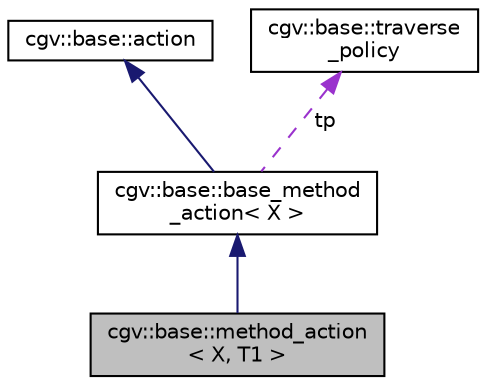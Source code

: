 digraph "cgv::base::method_action&lt; X, T1 &gt;"
{
  bgcolor="transparent";
  edge [fontname="Helvetica",fontsize="10",labelfontname="Helvetica",labelfontsize="10"];
  node [fontname="Helvetica",fontsize="10",shape=record];
  Node1 [label="cgv::base::method_action\l\< X, T1 \>",height=0.2,width=0.4,color="black", fillcolor="grey75", style="filled", fontcolor="black"];
  Node2 -> Node1 [dir="back",color="midnightblue",fontsize="10",style="solid",fontname="Helvetica"];
  Node2 [label="cgv::base::base_method\l_action\< X \>",height=0.2,width=0.4,color="black",URL="$a00021.html"];
  Node3 -> Node2 [dir="back",color="midnightblue",fontsize="10",style="solid",fontname="Helvetica"];
  Node3 [label="cgv::base::action",height=0.2,width=0.4,color="black",URL="$a00016.html"];
  Node4 -> Node2 [dir="back",color="darkorchid3",fontsize="10",style="dashed",label=" tp" ,fontname="Helvetica"];
  Node4 [label="cgv::base::traverse\l_policy",height=0.2,width=0.4,color="black",URL="$a00056.html",tooltip="nodes should inherit from this policy class to allow selective tree traversals "];
}
